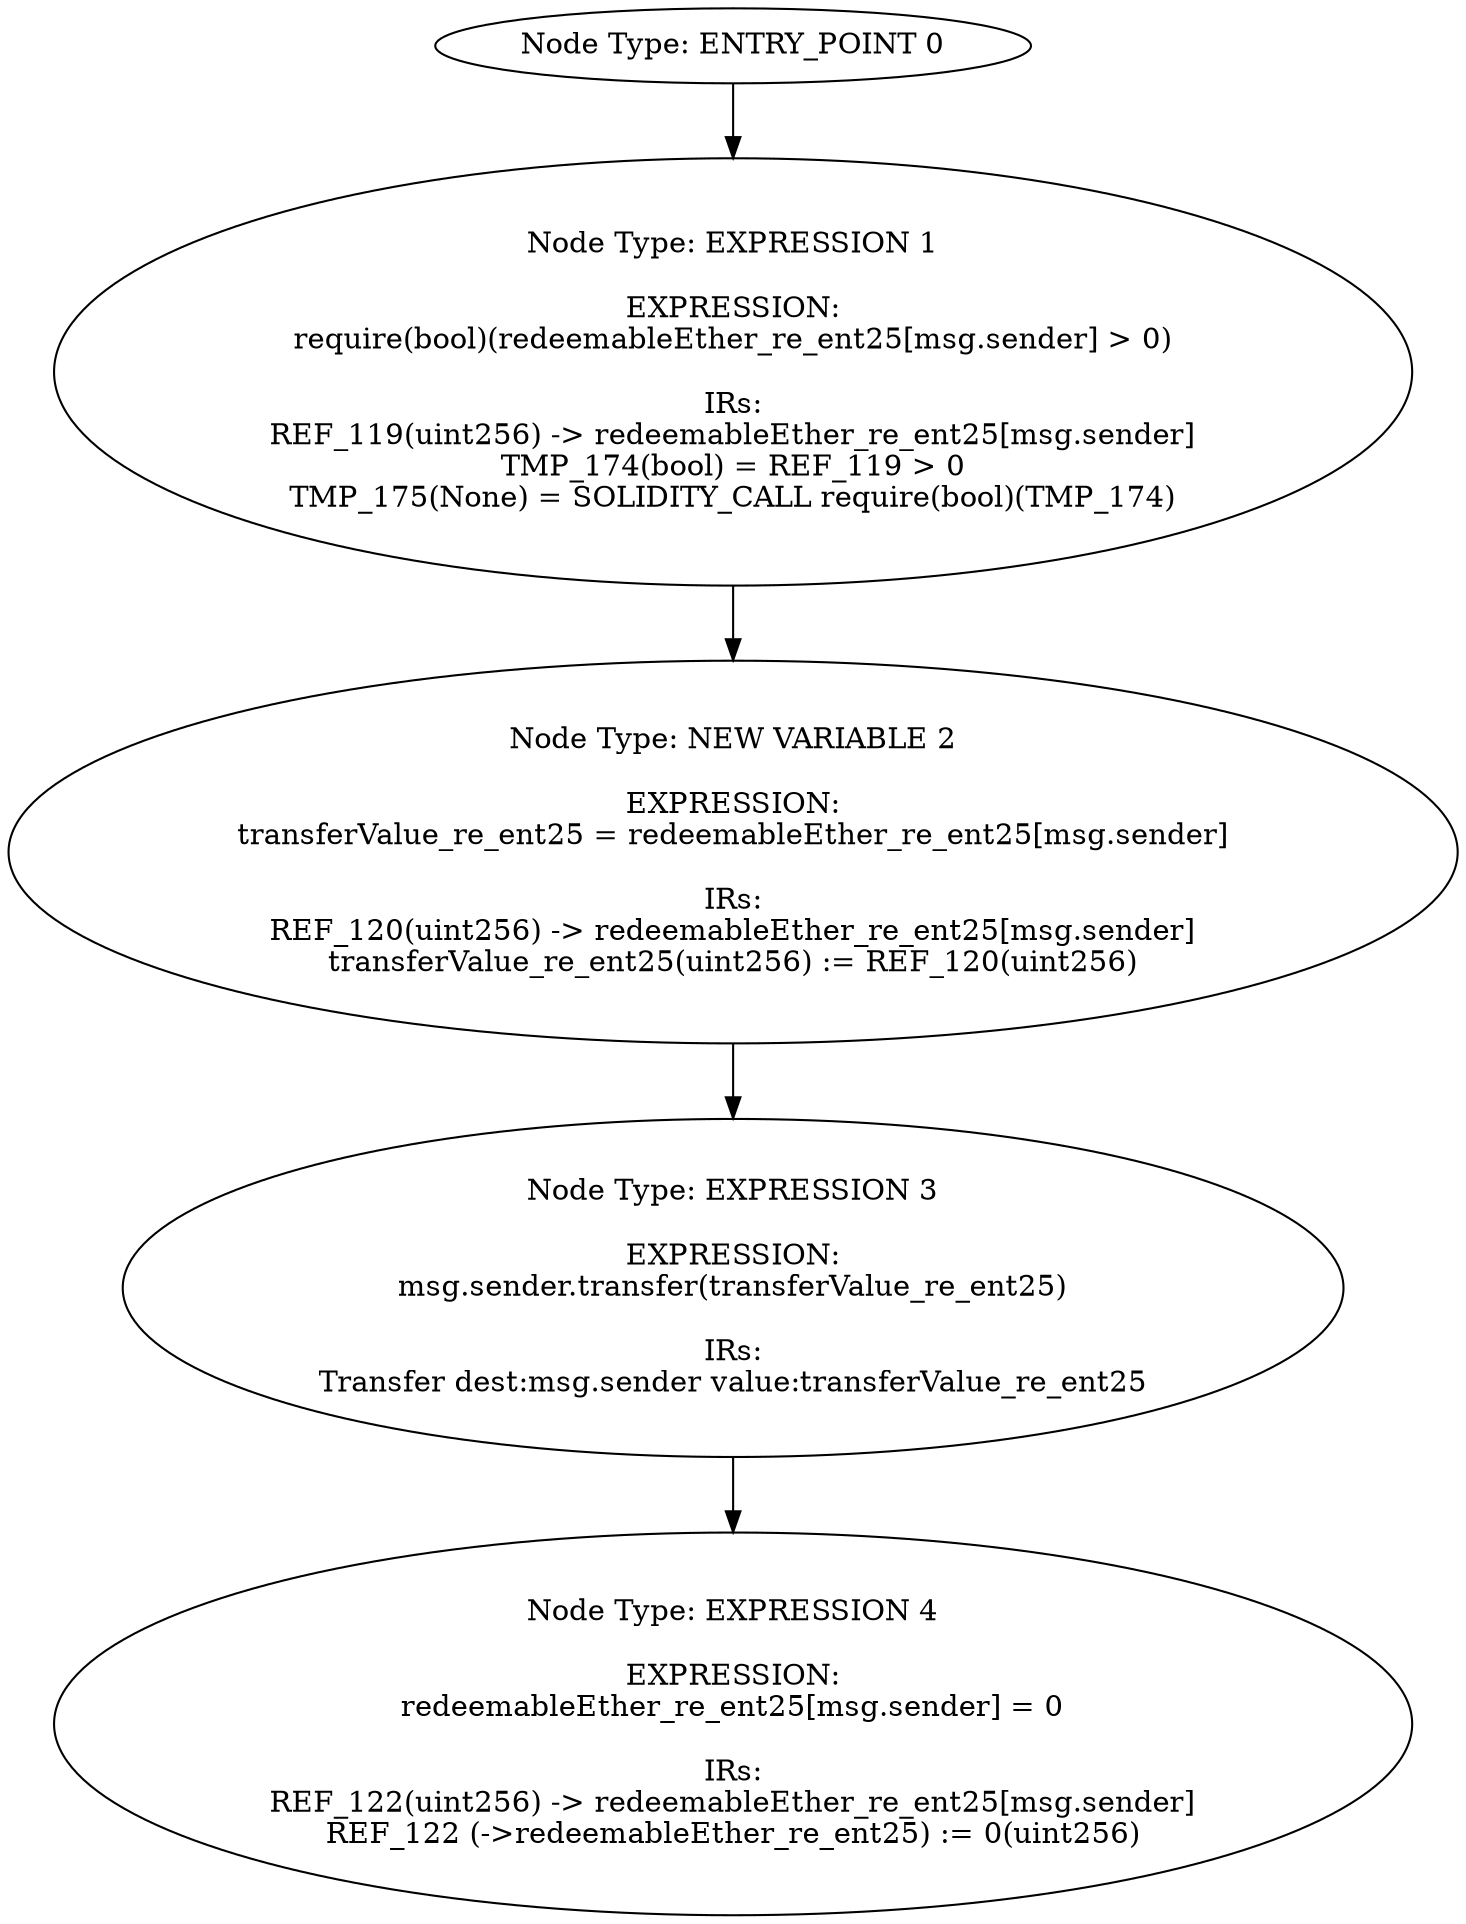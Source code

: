 digraph{
0[label="Node Type: ENTRY_POINT 0
"];
0->1;
1[label="Node Type: EXPRESSION 1

EXPRESSION:
require(bool)(redeemableEther_re_ent25[msg.sender] > 0)

IRs:
REF_119(uint256) -> redeemableEther_re_ent25[msg.sender]
TMP_174(bool) = REF_119 > 0
TMP_175(None) = SOLIDITY_CALL require(bool)(TMP_174)"];
1->2;
2[label="Node Type: NEW VARIABLE 2

EXPRESSION:
transferValue_re_ent25 = redeemableEther_re_ent25[msg.sender]

IRs:
REF_120(uint256) -> redeemableEther_re_ent25[msg.sender]
transferValue_re_ent25(uint256) := REF_120(uint256)"];
2->3;
3[label="Node Type: EXPRESSION 3

EXPRESSION:
msg.sender.transfer(transferValue_re_ent25)

IRs:
Transfer dest:msg.sender value:transferValue_re_ent25"];
3->4;
4[label="Node Type: EXPRESSION 4

EXPRESSION:
redeemableEther_re_ent25[msg.sender] = 0

IRs:
REF_122(uint256) -> redeemableEther_re_ent25[msg.sender]
REF_122 (->redeemableEther_re_ent25) := 0(uint256)"];
}
